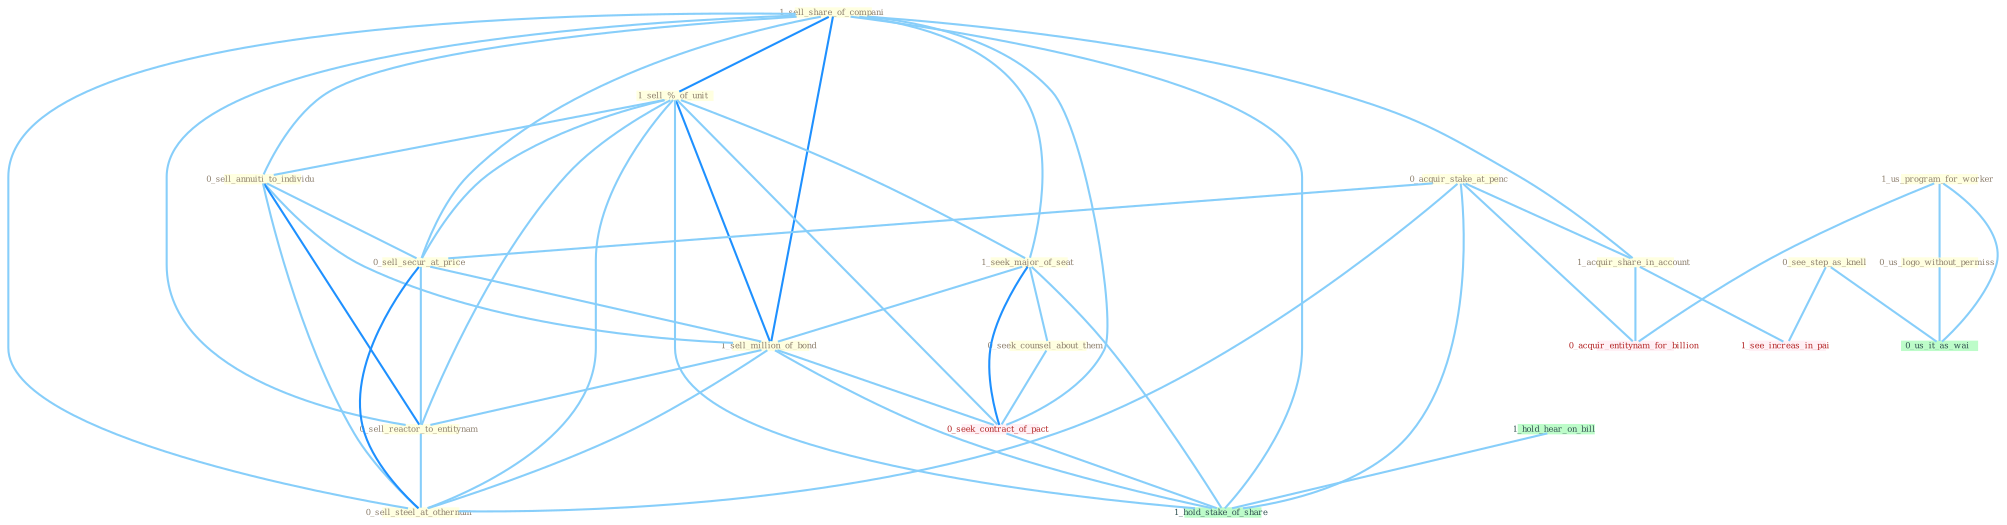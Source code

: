 Graph G{ 
    node
    [shape=polygon,style=filled,width=.5,height=.06,color="#BDFCC9",fixedsize=true,fontsize=4,
    fontcolor="#2f4f4f"];
    {node
    [color="#ffffe0", fontcolor="#8b7d6b"] "1_sell_share_of_compani " "1_sell_%_of_unit " "1_us_program_for_worker " "0_us_logo_without_permiss " "0_sell_annuiti_to_individu " "0_acquir_stake_at_penc " "1_seek_major_of_seat " "0_sell_secur_at_price " "0_seek_counsel_about_them " "1_sell_million_of_bond " "1_acquir_share_in_account " "0_sell_reactor_to_entitynam " "0_sell_steel_at_othernum " "0_see_step_as_knell "}
{node [color="#fff0f5", fontcolor="#b22222"] "0_seek_contract_of_pact " "0_acquir_entitynam_for_billion " "1_see_increas_in_pai "}
edge [color="#B0E2FF"];

	"1_sell_share_of_compani " -- "1_sell_%_of_unit " [w="2", color="#1e90ff" , len=0.8];
	"1_sell_share_of_compani " -- "0_sell_annuiti_to_individu " [w="1", color="#87cefa" ];
	"1_sell_share_of_compani " -- "1_seek_major_of_seat " [w="1", color="#87cefa" ];
	"1_sell_share_of_compani " -- "0_sell_secur_at_price " [w="1", color="#87cefa" ];
	"1_sell_share_of_compani " -- "1_sell_million_of_bond " [w="2", color="#1e90ff" , len=0.8];
	"1_sell_share_of_compani " -- "1_acquir_share_in_account " [w="1", color="#87cefa" ];
	"1_sell_share_of_compani " -- "0_sell_reactor_to_entitynam " [w="1", color="#87cefa" ];
	"1_sell_share_of_compani " -- "0_sell_steel_at_othernum " [w="1", color="#87cefa" ];
	"1_sell_share_of_compani " -- "0_seek_contract_of_pact " [w="1", color="#87cefa" ];
	"1_sell_share_of_compani " -- "1_hold_stake_of_share " [w="1", color="#87cefa" ];
	"1_sell_%_of_unit " -- "0_sell_annuiti_to_individu " [w="1", color="#87cefa" ];
	"1_sell_%_of_unit " -- "1_seek_major_of_seat " [w="1", color="#87cefa" ];
	"1_sell_%_of_unit " -- "0_sell_secur_at_price " [w="1", color="#87cefa" ];
	"1_sell_%_of_unit " -- "1_sell_million_of_bond " [w="2", color="#1e90ff" , len=0.8];
	"1_sell_%_of_unit " -- "0_sell_reactor_to_entitynam " [w="1", color="#87cefa" ];
	"1_sell_%_of_unit " -- "0_sell_steel_at_othernum " [w="1", color="#87cefa" ];
	"1_sell_%_of_unit " -- "0_seek_contract_of_pact " [w="1", color="#87cefa" ];
	"1_sell_%_of_unit " -- "1_hold_stake_of_share " [w="1", color="#87cefa" ];
	"1_us_program_for_worker " -- "0_us_logo_without_permiss " [w="1", color="#87cefa" ];
	"1_us_program_for_worker " -- "0_us_it_as_wai " [w="1", color="#87cefa" ];
	"1_us_program_for_worker " -- "0_acquir_entitynam_for_billion " [w="1", color="#87cefa" ];
	"0_us_logo_without_permiss " -- "0_us_it_as_wai " [w="1", color="#87cefa" ];
	"0_sell_annuiti_to_individu " -- "0_sell_secur_at_price " [w="1", color="#87cefa" ];
	"0_sell_annuiti_to_individu " -- "1_sell_million_of_bond " [w="1", color="#87cefa" ];
	"0_sell_annuiti_to_individu " -- "0_sell_reactor_to_entitynam " [w="2", color="#1e90ff" , len=0.8];
	"0_sell_annuiti_to_individu " -- "0_sell_steel_at_othernum " [w="1", color="#87cefa" ];
	"0_acquir_stake_at_penc " -- "0_sell_secur_at_price " [w="1", color="#87cefa" ];
	"0_acquir_stake_at_penc " -- "1_acquir_share_in_account " [w="1", color="#87cefa" ];
	"0_acquir_stake_at_penc " -- "0_sell_steel_at_othernum " [w="1", color="#87cefa" ];
	"0_acquir_stake_at_penc " -- "0_acquir_entitynam_for_billion " [w="1", color="#87cefa" ];
	"0_acquir_stake_at_penc " -- "1_hold_stake_of_share " [w="1", color="#87cefa" ];
	"1_seek_major_of_seat " -- "0_seek_counsel_about_them " [w="1", color="#87cefa" ];
	"1_seek_major_of_seat " -- "1_sell_million_of_bond " [w="1", color="#87cefa" ];
	"1_seek_major_of_seat " -- "0_seek_contract_of_pact " [w="2", color="#1e90ff" , len=0.8];
	"1_seek_major_of_seat " -- "1_hold_stake_of_share " [w="1", color="#87cefa" ];
	"0_sell_secur_at_price " -- "1_sell_million_of_bond " [w="1", color="#87cefa" ];
	"0_sell_secur_at_price " -- "0_sell_reactor_to_entitynam " [w="1", color="#87cefa" ];
	"0_sell_secur_at_price " -- "0_sell_steel_at_othernum " [w="2", color="#1e90ff" , len=0.8];
	"0_seek_counsel_about_them " -- "0_seek_contract_of_pact " [w="1", color="#87cefa" ];
	"1_sell_million_of_bond " -- "0_sell_reactor_to_entitynam " [w="1", color="#87cefa" ];
	"1_sell_million_of_bond " -- "0_sell_steel_at_othernum " [w="1", color="#87cefa" ];
	"1_sell_million_of_bond " -- "0_seek_contract_of_pact " [w="1", color="#87cefa" ];
	"1_sell_million_of_bond " -- "1_hold_stake_of_share " [w="1", color="#87cefa" ];
	"1_acquir_share_in_account " -- "0_acquir_entitynam_for_billion " [w="1", color="#87cefa" ];
	"1_acquir_share_in_account " -- "1_see_increas_in_pai " [w="1", color="#87cefa" ];
	"0_sell_reactor_to_entitynam " -- "0_sell_steel_at_othernum " [w="1", color="#87cefa" ];
	"0_see_step_as_knell " -- "0_us_it_as_wai " [w="1", color="#87cefa" ];
	"0_see_step_as_knell " -- "1_see_increas_in_pai " [w="1", color="#87cefa" ];
	"0_seek_contract_of_pact " -- "1_hold_stake_of_share " [w="1", color="#87cefa" ];
	"1_hold_hear_on_bill " -- "1_hold_stake_of_share " [w="1", color="#87cefa" ];
}